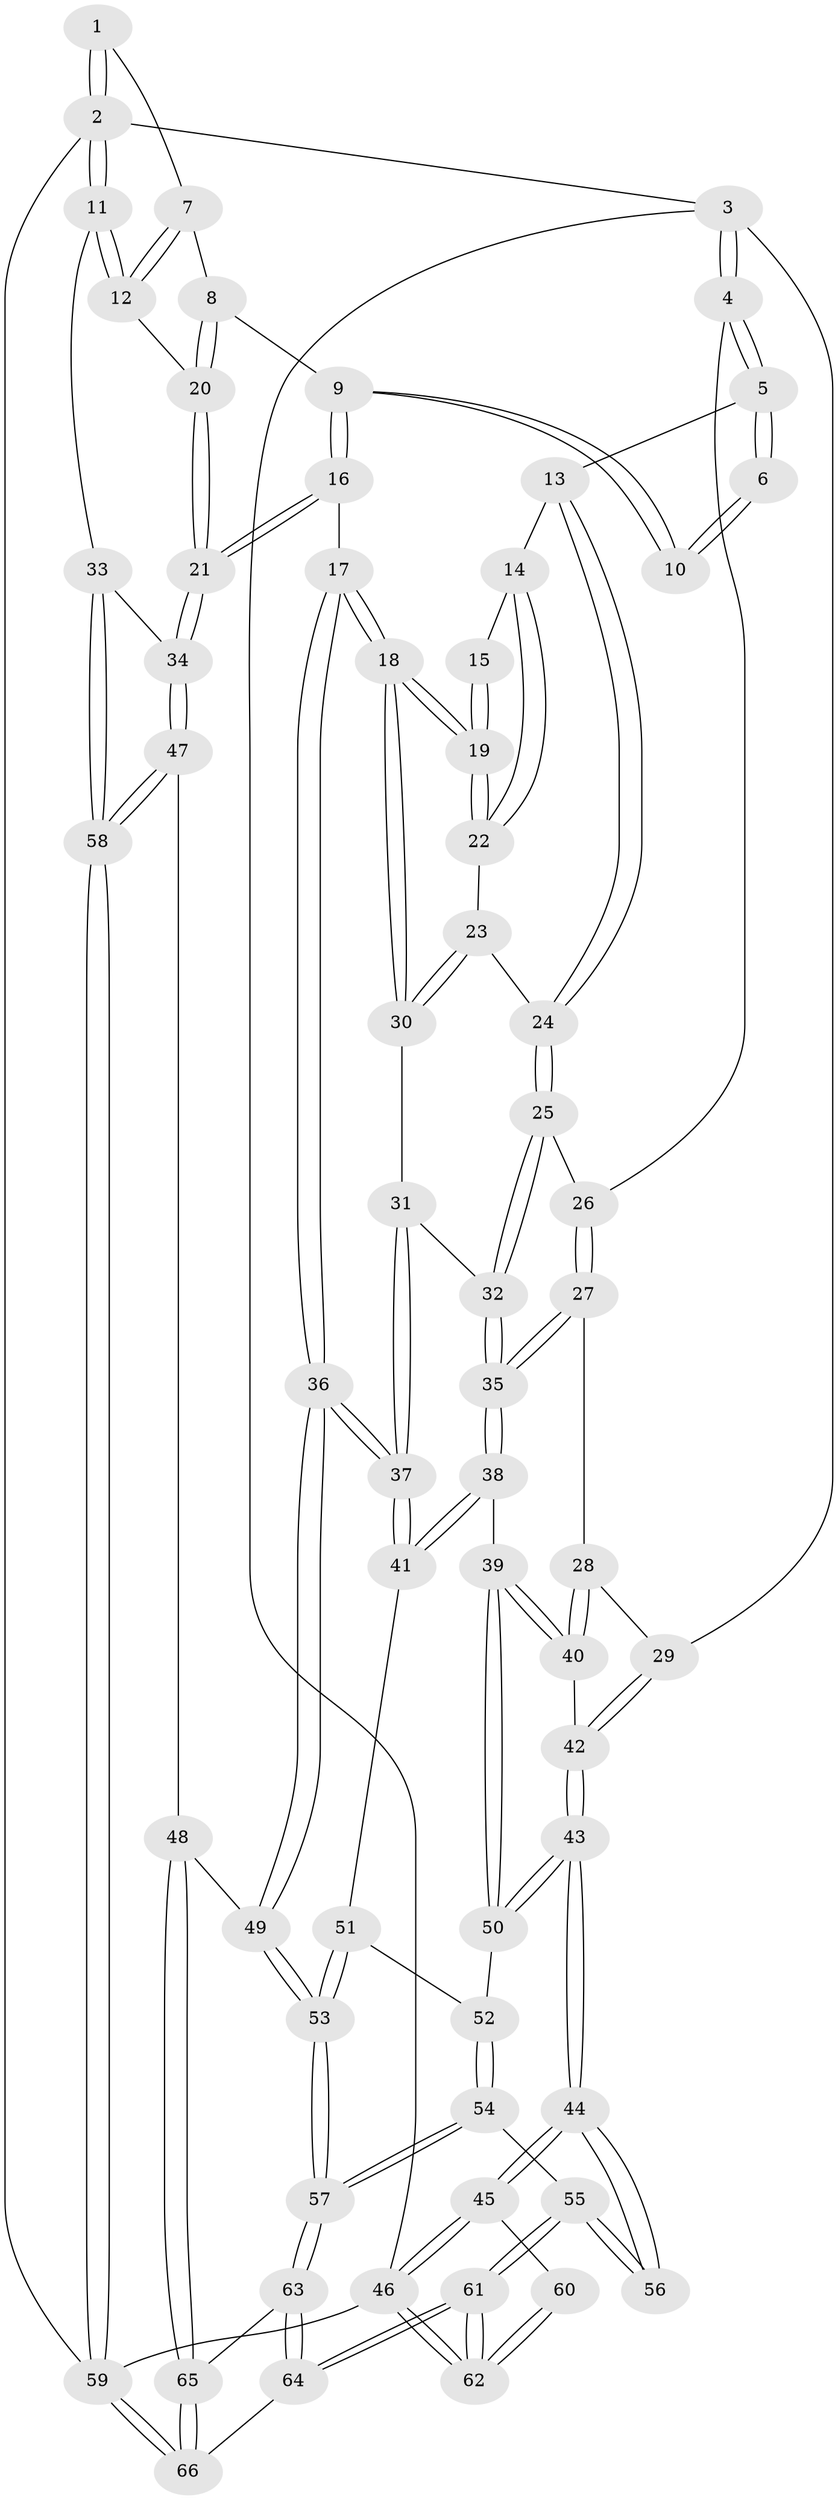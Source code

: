 // Generated by graph-tools (version 1.1) at 2025/38/03/09/25 02:38:48]
// undirected, 66 vertices, 162 edges
graph export_dot {
graph [start="1"]
  node [color=gray90,style=filled];
  1 [pos="+0.9337991032617591+0"];
  2 [pos="+1+0"];
  3 [pos="+0+0"];
  4 [pos="+0.20577858422659492+0"];
  5 [pos="+0.3489398068968964+0"];
  6 [pos="+0.7071983863752531+0"];
  7 [pos="+0.8603661607661027+0"];
  8 [pos="+0.8010618894747692+0.08481740143908283"];
  9 [pos="+0.6910362108227062+0.08792745022128634"];
  10 [pos="+0.6785955603445972+0.08023410563744814"];
  11 [pos="+1+0.2158152270787173"];
  12 [pos="+0.9450120448256556+0.15227218755141994"];
  13 [pos="+0.41242028423927823+0"];
  14 [pos="+0.5365562208528742+0.07056296864219151"];
  15 [pos="+0.6562498133192103+0.08715455331325886"];
  16 [pos="+0.7458745509513468+0.3312604823445212"];
  17 [pos="+0.7141076973986626+0.33197620537054356"];
  18 [pos="+0.6275369366216561+0.27144946962648353"];
  19 [pos="+0.6130990979839596+0.22008473651368035"];
  20 [pos="+0.8217904227725099+0.20129800410274545"];
  21 [pos="+0.754504755233706+0.33292549293773777"];
  22 [pos="+0.5428711482903953+0.1274890039528899"];
  23 [pos="+0.4719808519152638+0.22218656653171626"];
  24 [pos="+0.46188358633993837+0.2177149448570391"];
  25 [pos="+0.3686529973589721+0.2223536029463311"];
  26 [pos="+0.3062473432022575+0.16253317683667076"];
  27 [pos="+0.2422473075182542+0.29080083142139534"];
  28 [pos="+0.21610714822310964+0.30028047077194375"];
  29 [pos="+0+0"];
  30 [pos="+0.5075745421367092+0.26907216914340254"];
  31 [pos="+0.5015860918395173+0.2781641451602758"];
  32 [pos="+0.3702006763210929+0.3465629435245705"];
  33 [pos="+1+0.5216844841261945"];
  34 [pos="+0.9359788926054234+0.49084721534592196"];
  35 [pos="+0.36140489703664497+0.367352887655333"];
  36 [pos="+0.4836430980426261+0.5297972039670467"];
  37 [pos="+0.482846241604141+0.5292263749808166"];
  38 [pos="+0.37109819414802764+0.4701414461363269"];
  39 [pos="+0.20042443989268527+0.47567331840894267"];
  40 [pos="+0.17469627992335865+0.3951568226351379"];
  41 [pos="+0.39536475795633097+0.4891809763759128"];
  42 [pos="+0+0.18726919782428297"];
  43 [pos="+0+0.5337021086737909"];
  44 [pos="+0+0.6174404190367111"];
  45 [pos="+0+0.7211439505423676"];
  46 [pos="+0+1"];
  47 [pos="+0.5980193981849707+0.6969296786034193"];
  48 [pos="+0.5715340289424643+0.6988420265281342"];
  49 [pos="+0.5379336877180232+0.6786583774039355"];
  50 [pos="+0.1232250010671162+0.5565757006590768"];
  51 [pos="+0.29256280878073315+0.6158661974959043"];
  52 [pos="+0.1614968730537098+0.6309451608151417"];
  53 [pos="+0.33607157781802+0.783897296324195"];
  54 [pos="+0.18403259297188135+0.742133102490847"];
  55 [pos="+0.17614506503739571+0.7477491212203348"];
  56 [pos="+0.13227020357219973+0.7619754618627396"];
  57 [pos="+0.32448518495625256+0.7929254499351427"];
  58 [pos="+1+1"];
  59 [pos="+1+1"];
  60 [pos="+0.09131368765037573+0.8002752851429413"];
  61 [pos="+0.09537874824663904+1"];
  62 [pos="+0+1"];
  63 [pos="+0.32222574455368824+0.8802281499790727"];
  64 [pos="+0.26135255296171334+1"];
  65 [pos="+0.5764527479030815+0.9283517320715906"];
  66 [pos="+0.6214725151492415+1"];
  1 -- 2;
  1 -- 2;
  1 -- 7;
  2 -- 3;
  2 -- 11;
  2 -- 11;
  2 -- 59;
  3 -- 4;
  3 -- 4;
  3 -- 29;
  3 -- 46;
  4 -- 5;
  4 -- 5;
  4 -- 26;
  5 -- 6;
  5 -- 6;
  5 -- 13;
  6 -- 10;
  6 -- 10;
  7 -- 8;
  7 -- 12;
  7 -- 12;
  8 -- 9;
  8 -- 20;
  8 -- 20;
  9 -- 10;
  9 -- 10;
  9 -- 16;
  9 -- 16;
  11 -- 12;
  11 -- 12;
  11 -- 33;
  12 -- 20;
  13 -- 14;
  13 -- 24;
  13 -- 24;
  14 -- 15;
  14 -- 22;
  14 -- 22;
  15 -- 19;
  15 -- 19;
  16 -- 17;
  16 -- 21;
  16 -- 21;
  17 -- 18;
  17 -- 18;
  17 -- 36;
  17 -- 36;
  18 -- 19;
  18 -- 19;
  18 -- 30;
  18 -- 30;
  19 -- 22;
  19 -- 22;
  20 -- 21;
  20 -- 21;
  21 -- 34;
  21 -- 34;
  22 -- 23;
  23 -- 24;
  23 -- 30;
  23 -- 30;
  24 -- 25;
  24 -- 25;
  25 -- 26;
  25 -- 32;
  25 -- 32;
  26 -- 27;
  26 -- 27;
  27 -- 28;
  27 -- 35;
  27 -- 35;
  28 -- 29;
  28 -- 40;
  28 -- 40;
  29 -- 42;
  29 -- 42;
  30 -- 31;
  31 -- 32;
  31 -- 37;
  31 -- 37;
  32 -- 35;
  32 -- 35;
  33 -- 34;
  33 -- 58;
  33 -- 58;
  34 -- 47;
  34 -- 47;
  35 -- 38;
  35 -- 38;
  36 -- 37;
  36 -- 37;
  36 -- 49;
  36 -- 49;
  37 -- 41;
  37 -- 41;
  38 -- 39;
  38 -- 41;
  38 -- 41;
  39 -- 40;
  39 -- 40;
  39 -- 50;
  39 -- 50;
  40 -- 42;
  41 -- 51;
  42 -- 43;
  42 -- 43;
  43 -- 44;
  43 -- 44;
  43 -- 50;
  43 -- 50;
  44 -- 45;
  44 -- 45;
  44 -- 56;
  44 -- 56;
  45 -- 46;
  45 -- 46;
  45 -- 60;
  46 -- 62;
  46 -- 62;
  46 -- 59;
  47 -- 48;
  47 -- 58;
  47 -- 58;
  48 -- 49;
  48 -- 65;
  48 -- 65;
  49 -- 53;
  49 -- 53;
  50 -- 52;
  51 -- 52;
  51 -- 53;
  51 -- 53;
  52 -- 54;
  52 -- 54;
  53 -- 57;
  53 -- 57;
  54 -- 55;
  54 -- 57;
  54 -- 57;
  55 -- 56;
  55 -- 56;
  55 -- 61;
  55 -- 61;
  57 -- 63;
  57 -- 63;
  58 -- 59;
  58 -- 59;
  59 -- 66;
  59 -- 66;
  60 -- 62;
  60 -- 62;
  61 -- 62;
  61 -- 62;
  61 -- 64;
  61 -- 64;
  63 -- 64;
  63 -- 64;
  63 -- 65;
  64 -- 66;
  65 -- 66;
  65 -- 66;
}
